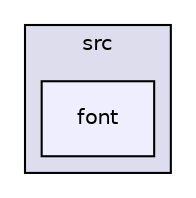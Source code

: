digraph "src/font" {
  compound=true
  node [ fontsize="10", fontname="Helvetica"];
  edge [ labelfontsize="10", labelfontname="Helvetica"];
  subgraph clusterdir_68267d1309a1af8e8297ef4c3efbcdba {
    graph [ bgcolor="#ddddee", pencolor="black", label="src" fontname="Helvetica", fontsize="10", URL="dir_68267d1309a1af8e8297ef4c3efbcdba.html"]
  dir_d427579e6d954d5fb6f37ea89b80f66e [shape=box, label="font", style="filled", fillcolor="#eeeeff", pencolor="black", URL="dir_d427579e6d954d5fb6f37ea89b80f66e.html"];
  }
}
